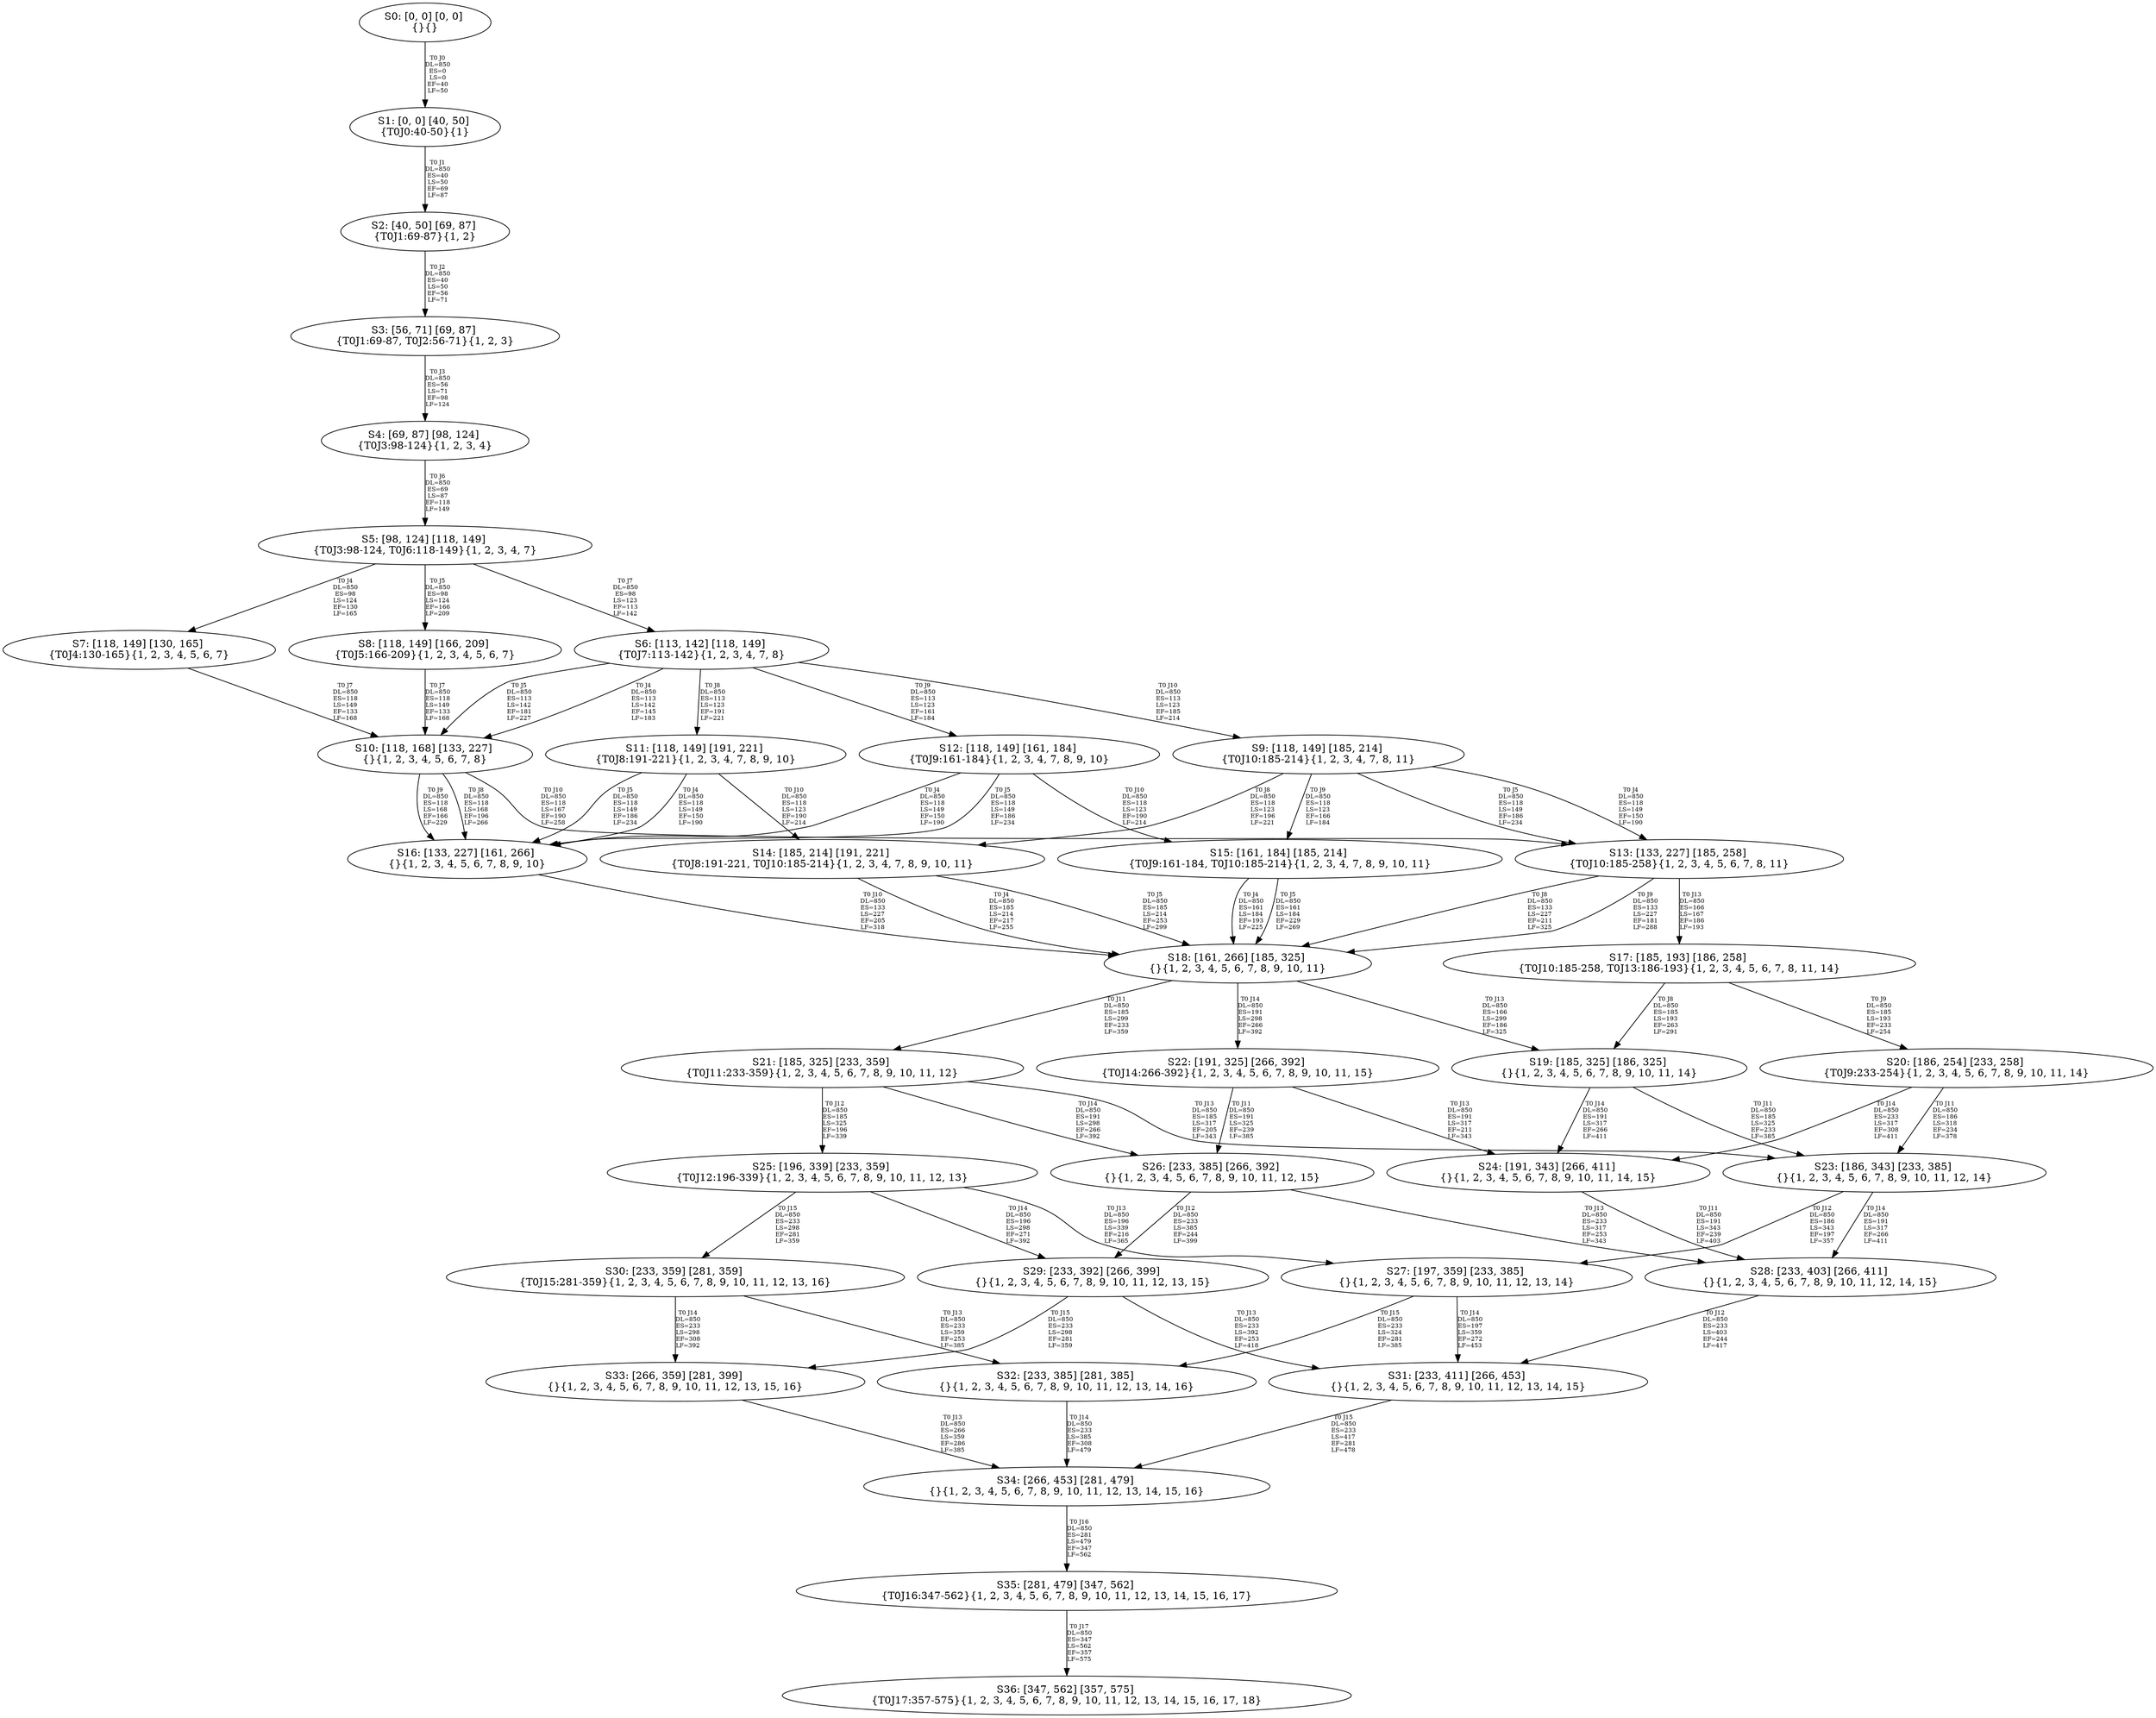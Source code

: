 digraph {
	S0[label="S0: [0, 0] [0, 0] \n{}{}"];
	S1[label="S1: [0, 0] [40, 50] \n{T0J0:40-50}{1}"];
	S2[label="S2: [40, 50] [69, 87] \n{T0J1:69-87}{1, 2}"];
	S3[label="S3: [56, 71] [69, 87] \n{T0J1:69-87, T0J2:56-71}{1, 2, 3}"];
	S4[label="S4: [69, 87] [98, 124] \n{T0J3:98-124}{1, 2, 3, 4}"];
	S5[label="S5: [98, 124] [118, 149] \n{T0J3:98-124, T0J6:118-149}{1, 2, 3, 4, 7}"];
	S6[label="S6: [113, 142] [118, 149] \n{T0J7:113-142}{1, 2, 3, 4, 7, 8}"];
	S7[label="S7: [118, 149] [130, 165] \n{T0J4:130-165}{1, 2, 3, 4, 5, 6, 7}"];
	S8[label="S8: [118, 149] [166, 209] \n{T0J5:166-209}{1, 2, 3, 4, 5, 6, 7}"];
	S9[label="S9: [118, 149] [185, 214] \n{T0J10:185-214}{1, 2, 3, 4, 7, 8, 11}"];
	S10[label="S10: [118, 168] [133, 227] \n{}{1, 2, 3, 4, 5, 6, 7, 8}"];
	S11[label="S11: [118, 149] [191, 221] \n{T0J8:191-221}{1, 2, 3, 4, 7, 8, 9, 10}"];
	S12[label="S12: [118, 149] [161, 184] \n{T0J9:161-184}{1, 2, 3, 4, 7, 8, 9, 10}"];
	S13[label="S13: [133, 227] [185, 258] \n{T0J10:185-258}{1, 2, 3, 4, 5, 6, 7, 8, 11}"];
	S14[label="S14: [185, 214] [191, 221] \n{T0J8:191-221, T0J10:185-214}{1, 2, 3, 4, 7, 8, 9, 10, 11}"];
	S15[label="S15: [161, 184] [185, 214] \n{T0J9:161-184, T0J10:185-214}{1, 2, 3, 4, 7, 8, 9, 10, 11}"];
	S16[label="S16: [133, 227] [161, 266] \n{}{1, 2, 3, 4, 5, 6, 7, 8, 9, 10}"];
	S17[label="S17: [185, 193] [186, 258] \n{T0J10:185-258, T0J13:186-193}{1, 2, 3, 4, 5, 6, 7, 8, 11, 14}"];
	S18[label="S18: [161, 266] [185, 325] \n{}{1, 2, 3, 4, 5, 6, 7, 8, 9, 10, 11}"];
	S19[label="S19: [185, 325] [186, 325] \n{}{1, 2, 3, 4, 5, 6, 7, 8, 9, 10, 11, 14}"];
	S20[label="S20: [186, 254] [233, 258] \n{T0J9:233-254}{1, 2, 3, 4, 5, 6, 7, 8, 9, 10, 11, 14}"];
	S21[label="S21: [185, 325] [233, 359] \n{T0J11:233-359}{1, 2, 3, 4, 5, 6, 7, 8, 9, 10, 11, 12}"];
	S22[label="S22: [191, 325] [266, 392] \n{T0J14:266-392}{1, 2, 3, 4, 5, 6, 7, 8, 9, 10, 11, 15}"];
	S23[label="S23: [186, 343] [233, 385] \n{}{1, 2, 3, 4, 5, 6, 7, 8, 9, 10, 11, 12, 14}"];
	S24[label="S24: [191, 343] [266, 411] \n{}{1, 2, 3, 4, 5, 6, 7, 8, 9, 10, 11, 14, 15}"];
	S25[label="S25: [196, 339] [233, 359] \n{T0J12:196-339}{1, 2, 3, 4, 5, 6, 7, 8, 9, 10, 11, 12, 13}"];
	S26[label="S26: [233, 385] [266, 392] \n{}{1, 2, 3, 4, 5, 6, 7, 8, 9, 10, 11, 12, 15}"];
	S27[label="S27: [197, 359] [233, 385] \n{}{1, 2, 3, 4, 5, 6, 7, 8, 9, 10, 11, 12, 13, 14}"];
	S28[label="S28: [233, 403] [266, 411] \n{}{1, 2, 3, 4, 5, 6, 7, 8, 9, 10, 11, 12, 14, 15}"];
	S29[label="S29: [233, 392] [266, 399] \n{}{1, 2, 3, 4, 5, 6, 7, 8, 9, 10, 11, 12, 13, 15}"];
	S30[label="S30: [233, 359] [281, 359] \n{T0J15:281-359}{1, 2, 3, 4, 5, 6, 7, 8, 9, 10, 11, 12, 13, 16}"];
	S31[label="S31: [233, 411] [266, 453] \n{}{1, 2, 3, 4, 5, 6, 7, 8, 9, 10, 11, 12, 13, 14, 15}"];
	S32[label="S32: [233, 385] [281, 385] \n{}{1, 2, 3, 4, 5, 6, 7, 8, 9, 10, 11, 12, 13, 14, 16}"];
	S33[label="S33: [266, 359] [281, 399] \n{}{1, 2, 3, 4, 5, 6, 7, 8, 9, 10, 11, 12, 13, 15, 16}"];
	S34[label="S34: [266, 453] [281, 479] \n{}{1, 2, 3, 4, 5, 6, 7, 8, 9, 10, 11, 12, 13, 14, 15, 16}"];
	S35[label="S35: [281, 479] [347, 562] \n{T0J16:347-562}{1, 2, 3, 4, 5, 6, 7, 8, 9, 10, 11, 12, 13, 14, 15, 16, 17}"];
	S36[label="S36: [347, 562] [357, 575] \n{T0J17:357-575}{1, 2, 3, 4, 5, 6, 7, 8, 9, 10, 11, 12, 13, 14, 15, 16, 17, 18}"];
	S0 -> S1[label="T0 J0\nDL=850\nES=0\nLS=0\nEF=40\nLF=50",fontsize=8];
	S1 -> S2[label="T0 J1\nDL=850\nES=40\nLS=50\nEF=69\nLF=87",fontsize=8];
	S2 -> S3[label="T0 J2\nDL=850\nES=40\nLS=50\nEF=56\nLF=71",fontsize=8];
	S3 -> S4[label="T0 J3\nDL=850\nES=56\nLS=71\nEF=98\nLF=124",fontsize=8];
	S4 -> S5[label="T0 J6\nDL=850\nES=69\nLS=87\nEF=118\nLF=149",fontsize=8];
	S5 -> S7[label="T0 J4\nDL=850\nES=98\nLS=124\nEF=130\nLF=165",fontsize=8];
	S5 -> S8[label="T0 J5\nDL=850\nES=98\nLS=124\nEF=166\nLF=209",fontsize=8];
	S5 -> S6[label="T0 J7\nDL=850\nES=98\nLS=123\nEF=113\nLF=142",fontsize=8];
	S6 -> S10[label="T0 J4\nDL=850\nES=113\nLS=142\nEF=145\nLF=183",fontsize=8];
	S6 -> S10[label="T0 J5\nDL=850\nES=113\nLS=142\nEF=181\nLF=227",fontsize=8];
	S6 -> S11[label="T0 J8\nDL=850\nES=113\nLS=123\nEF=191\nLF=221",fontsize=8];
	S6 -> S12[label="T0 J9\nDL=850\nES=113\nLS=123\nEF=161\nLF=184",fontsize=8];
	S6 -> S9[label="T0 J10\nDL=850\nES=113\nLS=123\nEF=185\nLF=214",fontsize=8];
	S7 -> S10[label="T0 J7\nDL=850\nES=118\nLS=149\nEF=133\nLF=168",fontsize=8];
	S8 -> S10[label="T0 J7\nDL=850\nES=118\nLS=149\nEF=133\nLF=168",fontsize=8];
	S9 -> S13[label="T0 J4\nDL=850\nES=118\nLS=149\nEF=150\nLF=190",fontsize=8];
	S9 -> S13[label="T0 J5\nDL=850\nES=118\nLS=149\nEF=186\nLF=234",fontsize=8];
	S9 -> S14[label="T0 J8\nDL=850\nES=118\nLS=123\nEF=196\nLF=221",fontsize=8];
	S9 -> S15[label="T0 J9\nDL=850\nES=118\nLS=123\nEF=166\nLF=184",fontsize=8];
	S10 -> S16[label="T0 J8\nDL=850\nES=118\nLS=168\nEF=196\nLF=266",fontsize=8];
	S10 -> S16[label="T0 J9\nDL=850\nES=118\nLS=168\nEF=166\nLF=229",fontsize=8];
	S10 -> S13[label="T0 J10\nDL=850\nES=118\nLS=167\nEF=190\nLF=258",fontsize=8];
	S11 -> S16[label="T0 J4\nDL=850\nES=118\nLS=149\nEF=150\nLF=190",fontsize=8];
	S11 -> S16[label="T0 J5\nDL=850\nES=118\nLS=149\nEF=186\nLF=234",fontsize=8];
	S11 -> S14[label="T0 J10\nDL=850\nES=118\nLS=123\nEF=190\nLF=214",fontsize=8];
	S12 -> S16[label="T0 J4\nDL=850\nES=118\nLS=149\nEF=150\nLF=190",fontsize=8];
	S12 -> S16[label="T0 J5\nDL=850\nES=118\nLS=149\nEF=186\nLF=234",fontsize=8];
	S12 -> S15[label="T0 J10\nDL=850\nES=118\nLS=123\nEF=190\nLF=214",fontsize=8];
	S13 -> S18[label="T0 J8\nDL=850\nES=133\nLS=227\nEF=211\nLF=325",fontsize=8];
	S13 -> S18[label="T0 J9\nDL=850\nES=133\nLS=227\nEF=181\nLF=288",fontsize=8];
	S13 -> S17[label="T0 J13\nDL=850\nES=166\nLS=167\nEF=186\nLF=193",fontsize=8];
	S14 -> S18[label="T0 J4\nDL=850\nES=185\nLS=214\nEF=217\nLF=255",fontsize=8];
	S14 -> S18[label="T0 J5\nDL=850\nES=185\nLS=214\nEF=253\nLF=299",fontsize=8];
	S15 -> S18[label="T0 J4\nDL=850\nES=161\nLS=184\nEF=193\nLF=225",fontsize=8];
	S15 -> S18[label="T0 J5\nDL=850\nES=161\nLS=184\nEF=229\nLF=269",fontsize=8];
	S16 -> S18[label="T0 J10\nDL=850\nES=133\nLS=227\nEF=205\nLF=318",fontsize=8];
	S17 -> S19[label="T0 J8\nDL=850\nES=185\nLS=193\nEF=263\nLF=291",fontsize=8];
	S17 -> S20[label="T0 J9\nDL=850\nES=185\nLS=193\nEF=233\nLF=254",fontsize=8];
	S18 -> S21[label="T0 J11\nDL=850\nES=185\nLS=299\nEF=233\nLF=359",fontsize=8];
	S18 -> S19[label="T0 J13\nDL=850\nES=166\nLS=299\nEF=186\nLF=325",fontsize=8];
	S18 -> S22[label="T0 J14\nDL=850\nES=191\nLS=298\nEF=266\nLF=392",fontsize=8];
	S19 -> S23[label="T0 J11\nDL=850\nES=185\nLS=325\nEF=233\nLF=385",fontsize=8];
	S19 -> S24[label="T0 J14\nDL=850\nES=191\nLS=317\nEF=266\nLF=411",fontsize=8];
	S20 -> S23[label="T0 J11\nDL=850\nES=186\nLS=318\nEF=234\nLF=378",fontsize=8];
	S20 -> S24[label="T0 J14\nDL=850\nES=233\nLS=317\nEF=308\nLF=411",fontsize=8];
	S21 -> S25[label="T0 J12\nDL=850\nES=185\nLS=325\nEF=196\nLF=339",fontsize=8];
	S21 -> S23[label="T0 J13\nDL=850\nES=185\nLS=317\nEF=205\nLF=343",fontsize=8];
	S21 -> S26[label="T0 J14\nDL=850\nES=191\nLS=298\nEF=266\nLF=392",fontsize=8];
	S22 -> S26[label="T0 J11\nDL=850\nES=191\nLS=325\nEF=239\nLF=385",fontsize=8];
	S22 -> S24[label="T0 J13\nDL=850\nES=191\nLS=317\nEF=211\nLF=343",fontsize=8];
	S23 -> S27[label="T0 J12\nDL=850\nES=186\nLS=343\nEF=197\nLF=357",fontsize=8];
	S23 -> S28[label="T0 J14\nDL=850\nES=191\nLS=317\nEF=266\nLF=411",fontsize=8];
	S24 -> S28[label="T0 J11\nDL=850\nES=191\nLS=343\nEF=239\nLF=403",fontsize=8];
	S25 -> S27[label="T0 J13\nDL=850\nES=196\nLS=339\nEF=216\nLF=365",fontsize=8];
	S25 -> S29[label="T0 J14\nDL=850\nES=196\nLS=298\nEF=271\nLF=392",fontsize=8];
	S25 -> S30[label="T0 J15\nDL=850\nES=233\nLS=298\nEF=281\nLF=359",fontsize=8];
	S26 -> S29[label="T0 J12\nDL=850\nES=233\nLS=385\nEF=244\nLF=399",fontsize=8];
	S26 -> S28[label="T0 J13\nDL=850\nES=233\nLS=317\nEF=253\nLF=343",fontsize=8];
	S27 -> S31[label="T0 J14\nDL=850\nES=197\nLS=359\nEF=272\nLF=453",fontsize=8];
	S27 -> S32[label="T0 J15\nDL=850\nES=233\nLS=324\nEF=281\nLF=385",fontsize=8];
	S28 -> S31[label="T0 J12\nDL=850\nES=233\nLS=403\nEF=244\nLF=417",fontsize=8];
	S29 -> S31[label="T0 J13\nDL=850\nES=233\nLS=392\nEF=253\nLF=418",fontsize=8];
	S29 -> S33[label="T0 J15\nDL=850\nES=233\nLS=298\nEF=281\nLF=359",fontsize=8];
	S30 -> S32[label="T0 J13\nDL=850\nES=233\nLS=359\nEF=253\nLF=385",fontsize=8];
	S30 -> S33[label="T0 J14\nDL=850\nES=233\nLS=298\nEF=308\nLF=392",fontsize=8];
	S31 -> S34[label="T0 J15\nDL=850\nES=233\nLS=417\nEF=281\nLF=478",fontsize=8];
	S32 -> S34[label="T0 J14\nDL=850\nES=233\nLS=385\nEF=308\nLF=479",fontsize=8];
	S33 -> S34[label="T0 J13\nDL=850\nES=266\nLS=359\nEF=286\nLF=385",fontsize=8];
	S34 -> S35[label="T0 J16\nDL=850\nES=281\nLS=479\nEF=347\nLF=562",fontsize=8];
	S35 -> S36[label="T0 J17\nDL=850\nES=347\nLS=562\nEF=357\nLF=575",fontsize=8];
}
